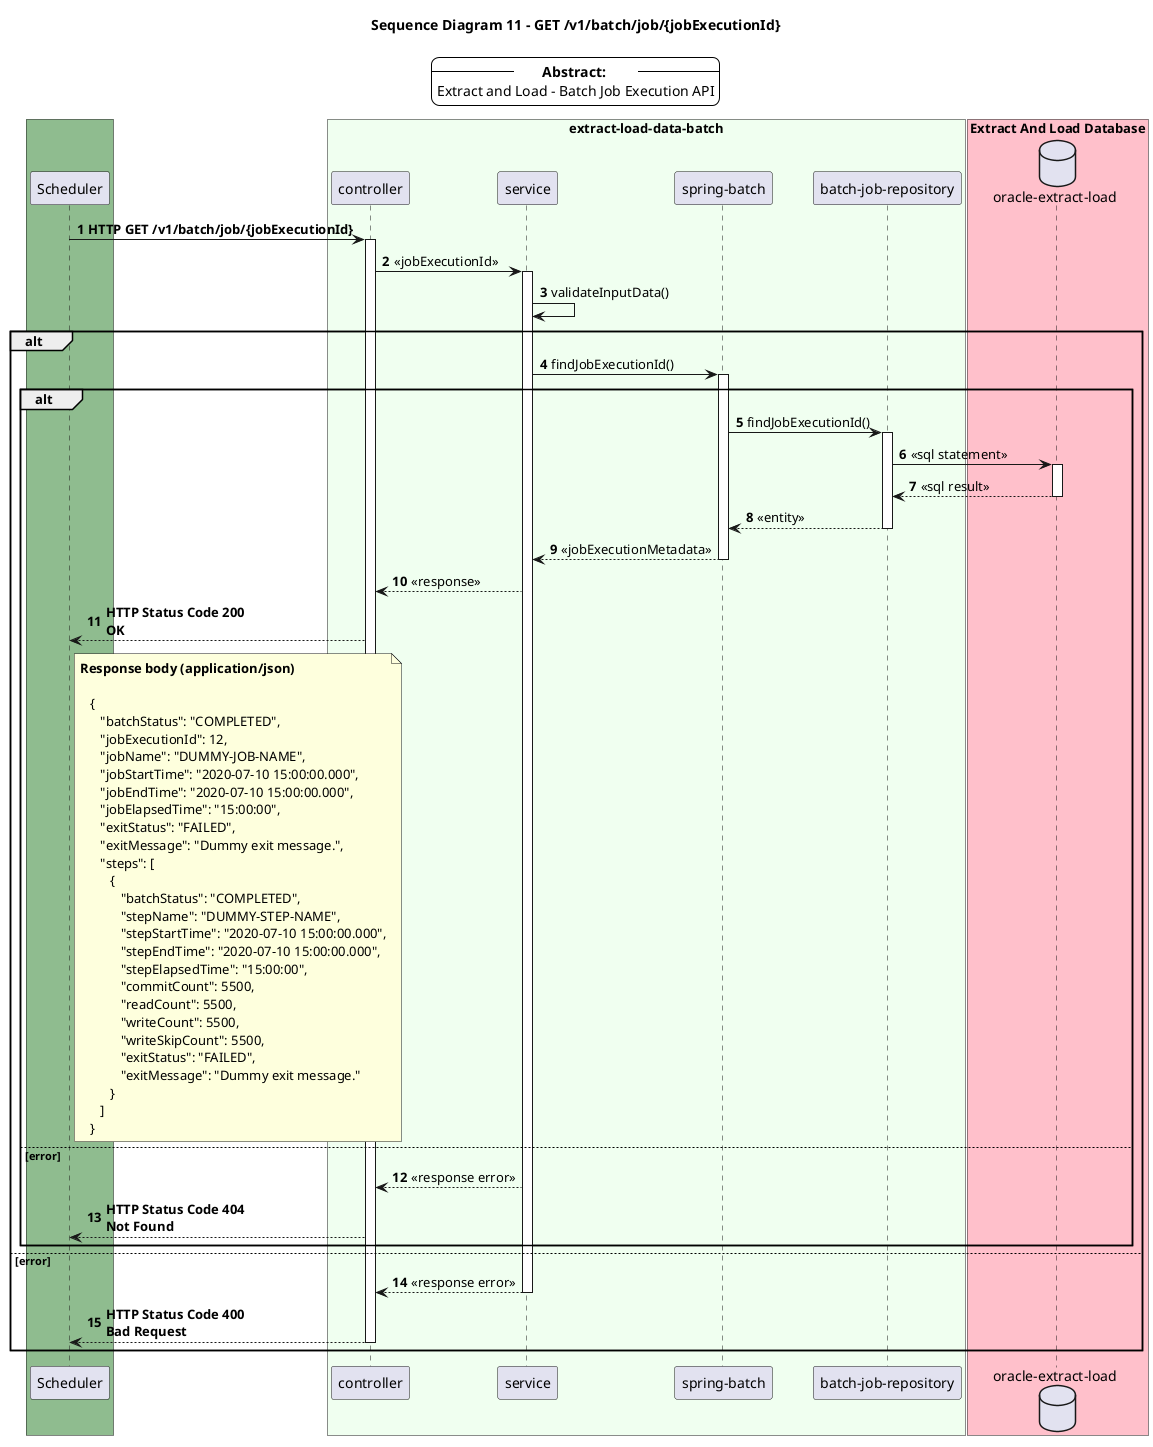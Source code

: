 @startuml
'diagram parameters'
autonumber
'skinparam dpi 300
skinparam LegendBackgroundColor #white

'diagram title'
title Sequence Diagram 11 - GET /v1/batch/job/{jobExecutionId}

'a list of the actors and participants'
box #DarkSeaGreen
participant "Scheduler" as scheduler
end box

box "extract-load-data-batch" #HoneyDew
participant "controller" as controller
participant "service" as service
participant "spring-batch" as batch
participant "batch-job-repository" as job_repository
end box

box "Extract And Load Database" #pink
database "oracle-extract-load" as el_db
end box

'a brief description of the diagram'
legend top
-- \t**Abstract:**\t --
Extract and Load - Batch Job Execution API
end legend

scheduler -> controller: **HTTP GET /v1/batch/job/{jobExecutionId}**
activate controller
controller -> service: <<jobExecutionId>>
activate service
    service -> service: validateInputData()
    alt
        service -> batch: findJobExecutionId()
        alt
           activate batch
           batch -> job_repository: findJobExecutionId()
           activate job_repository
           job_repository -> el_db: <<sql statement>>
           activate el_db
           el_db --> job_repository: <<sql result>>
           deactivate el_db
           job_repository --> batch: <<entity>>
           deactivate job_repository
           batch --> service: <<jobExecutionMetadata>>
           deactivate batch
           service --> controller: <<response>>
           controller --> scheduler: **HTTP Status Code 200**\n**OK**
        note right of scheduler
           **Response body (application/json)**

              {
                 "batchStatus": "COMPLETED",
                 "jobExecutionId": 12,
                 "jobName": "DUMMY-JOB-NAME",
                 "jobStartTime": "2020-07-10 15:00:00.000",
                 "jobEndTime": "2020-07-10 15:00:00.000",
                 "jobElapsedTime": "15:00:00",
                 "exitStatus": "FAILED",
                 "exitMessage": "Dummy exit message.",
                 "steps": [
                    {
                       "batchStatus": "COMPLETED",
                       "stepName": "DUMMY-STEP-NAME",
                       "stepStartTime": "2020-07-10 15:00:00.000",
                       "stepEndTime": "2020-07-10 15:00:00.000",
                       "stepElapsedTime": "15:00:00",
                       "commitCount": 5500,
                       "readCount": 5500,
                       "writeCount": 5500,
                       "writeSkipCount": 5500,
                       "exitStatus": "FAILED",
                       "exitMessage": "Dummy exit message."
                    }
                 ]
              }
        end note
        else error
           service --> controller: <<response error>>
           controller --> scheduler: **HTTP Status Code 404**\n**Not Found**
        end alt
    else error
        service --> controller: <<response error>>
        deactivate service
        controller --> scheduler: **HTTP Status Code 400**\n**Bad Request**
        deactivate controller
    end alt
@enduml
